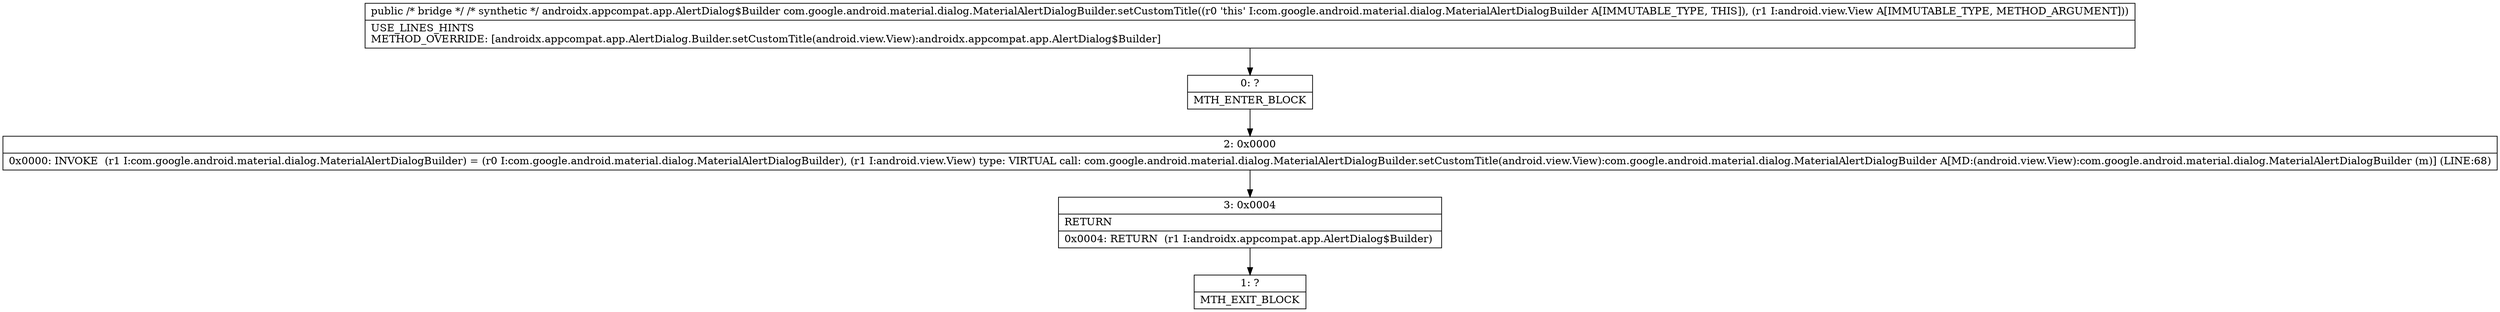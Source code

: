 digraph "CFG forcom.google.android.material.dialog.MaterialAlertDialogBuilder.setCustomTitle(Landroid\/view\/View;)Landroidx\/appcompat\/app\/AlertDialog$Builder;" {
Node_0 [shape=record,label="{0\:\ ?|MTH_ENTER_BLOCK\l}"];
Node_2 [shape=record,label="{2\:\ 0x0000|0x0000: INVOKE  (r1 I:com.google.android.material.dialog.MaterialAlertDialogBuilder) = (r0 I:com.google.android.material.dialog.MaterialAlertDialogBuilder), (r1 I:android.view.View) type: VIRTUAL call: com.google.android.material.dialog.MaterialAlertDialogBuilder.setCustomTitle(android.view.View):com.google.android.material.dialog.MaterialAlertDialogBuilder A[MD:(android.view.View):com.google.android.material.dialog.MaterialAlertDialogBuilder (m)] (LINE:68)\l}"];
Node_3 [shape=record,label="{3\:\ 0x0004|RETURN\l|0x0004: RETURN  (r1 I:androidx.appcompat.app.AlertDialog$Builder) \l}"];
Node_1 [shape=record,label="{1\:\ ?|MTH_EXIT_BLOCK\l}"];
MethodNode[shape=record,label="{public \/* bridge *\/ \/* synthetic *\/ androidx.appcompat.app.AlertDialog$Builder com.google.android.material.dialog.MaterialAlertDialogBuilder.setCustomTitle((r0 'this' I:com.google.android.material.dialog.MaterialAlertDialogBuilder A[IMMUTABLE_TYPE, THIS]), (r1 I:android.view.View A[IMMUTABLE_TYPE, METHOD_ARGUMENT]))  | USE_LINES_HINTS\lMETHOD_OVERRIDE: [androidx.appcompat.app.AlertDialog.Builder.setCustomTitle(android.view.View):androidx.appcompat.app.AlertDialog$Builder]\l}"];
MethodNode -> Node_0;Node_0 -> Node_2;
Node_2 -> Node_3;
Node_3 -> Node_1;
}

